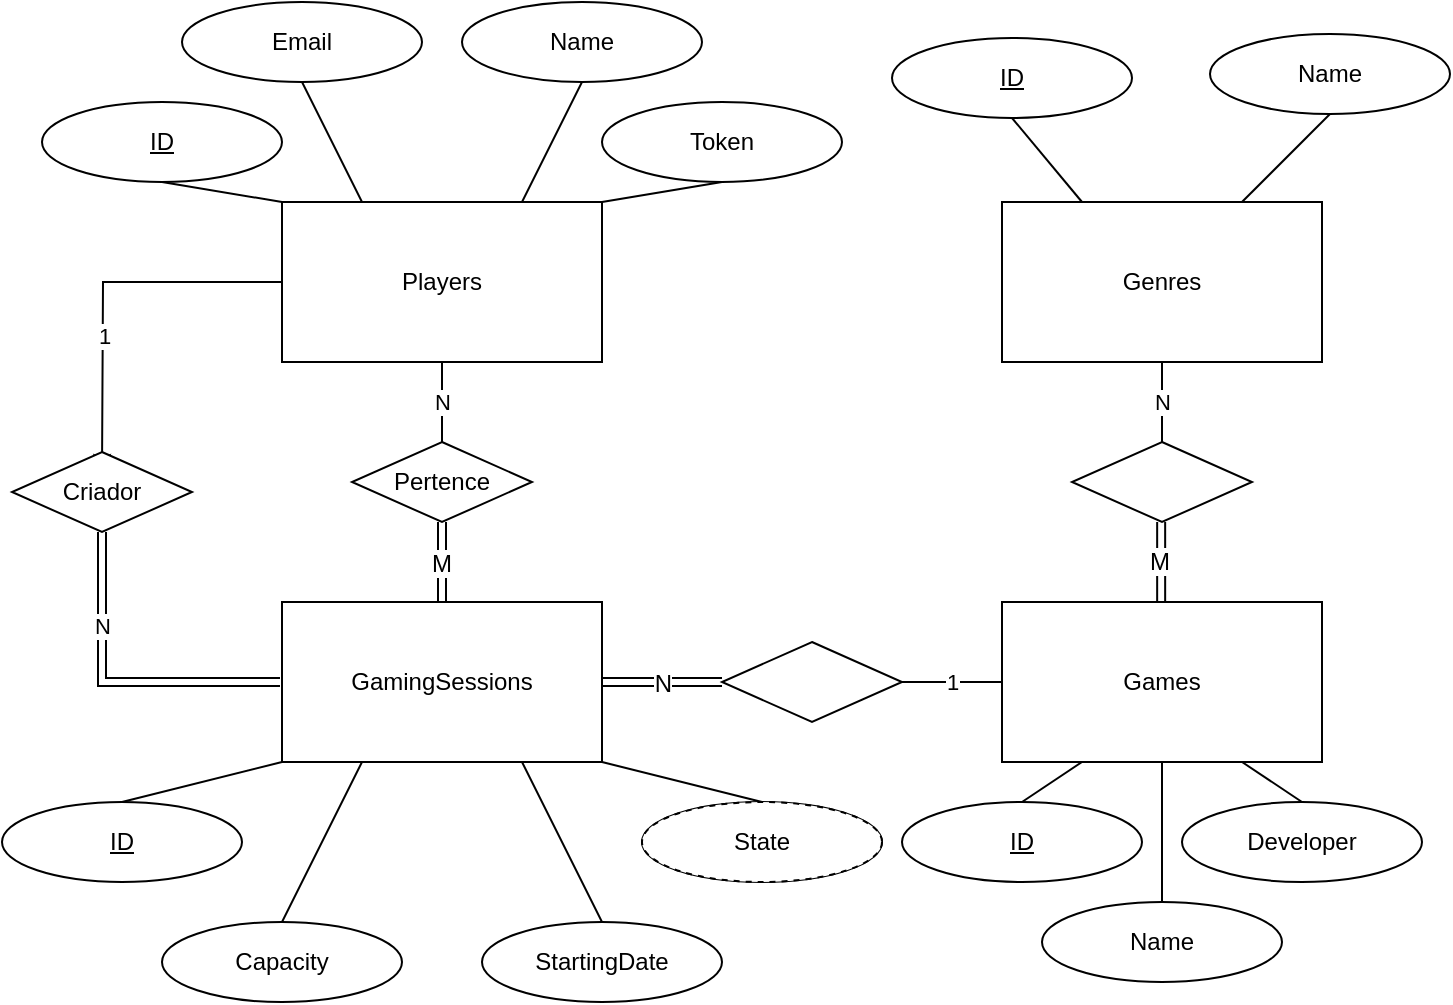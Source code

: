 <mxfile version="21.2.1" type="device">
  <diagram name="Página-1" id="z324TEOrU-183ulHGksf">
    <mxGraphModel dx="439" dy="218" grid="0" gridSize="10" guides="1" tooltips="1" connect="1" arrows="1" fold="1" page="0" pageScale="1" pageWidth="827" pageHeight="1169" math="0" shadow="0">
      <root>
        <mxCell id="0" />
        <mxCell id="1" parent="0" />
        <mxCell id="2bDBYhBrV8kZ3YrLe8wR-2" style="edgeStyle=orthogonalEdgeStyle;rounded=0;orthogonalLoop=1;jettySize=auto;html=1;" edge="1" parent="1" source="6Yoo9tXCnkD-jUMWkpFX-2">
          <mxGeometry relative="1" as="geometry">
            <mxPoint x="70" y="295" as="targetPoint" />
          </mxGeometry>
        </mxCell>
        <mxCell id="2bDBYhBrV8kZ3YrLe8wR-4" value="1" style="edgeLabel;html=1;align=center;verticalAlign=middle;resizable=0;points=[];" vertex="1" connectable="0" parent="2bDBYhBrV8kZ3YrLe8wR-2">
          <mxGeometry x="0.262" y="1" relative="1" as="geometry">
            <mxPoint x="-1" as="offset" />
          </mxGeometry>
        </mxCell>
        <mxCell id="6Yoo9tXCnkD-jUMWkpFX-2" value="Players" style="rounded=0;whiteSpace=wrap;html=1;" parent="1" vertex="1">
          <mxGeometry x="160" y="160" width="160" height="80" as="geometry" />
        </mxCell>
        <mxCell id="6Yoo9tXCnkD-jUMWkpFX-3" value="GamingSessions" style="rounded=0;whiteSpace=wrap;html=1;" parent="1" vertex="1">
          <mxGeometry x="160" y="360" width="160" height="80" as="geometry" />
        </mxCell>
        <mxCell id="6Yoo9tXCnkD-jUMWkpFX-4" value="Games" style="rounded=0;whiteSpace=wrap;html=1;" parent="1" vertex="1">
          <mxGeometry x="520" y="360" width="160" height="80" as="geometry" />
        </mxCell>
        <mxCell id="6Yoo9tXCnkD-jUMWkpFX-6" value="Genres" style="rounded=0;whiteSpace=wrap;html=1;" parent="1" vertex="1">
          <mxGeometry x="520" y="160" width="160" height="80" as="geometry" />
        </mxCell>
        <mxCell id="6Yoo9tXCnkD-jUMWkpFX-7" value="Pertence" style="rhombus;whiteSpace=wrap;html=1;" parent="1" vertex="1">
          <mxGeometry x="195" y="280" width="90" height="40" as="geometry" />
        </mxCell>
        <mxCell id="6Yoo9tXCnkD-jUMWkpFX-8" value="" style="rhombus;whiteSpace=wrap;html=1;" parent="1" vertex="1">
          <mxGeometry x="380" y="380" width="90" height="40" as="geometry" />
        </mxCell>
        <mxCell id="6Yoo9tXCnkD-jUMWkpFX-9" value="" style="rhombus;whiteSpace=wrap;html=1;" parent="1" vertex="1">
          <mxGeometry x="555" y="280" width="90" height="40" as="geometry" />
        </mxCell>
        <mxCell id="6Yoo9tXCnkD-jUMWkpFX-10" value="N" style="endArrow=none;html=1;rounded=0;exitX=0.5;exitY=0;exitDx=0;exitDy=0;entryX=0.5;entryY=1;entryDx=0;entryDy=0;" parent="1" source="6Yoo9tXCnkD-jUMWkpFX-7" target="6Yoo9tXCnkD-jUMWkpFX-2" edge="1">
          <mxGeometry width="50" height="50" relative="1" as="geometry">
            <mxPoint x="290" y="330" as="sourcePoint" />
            <mxPoint x="340" y="280" as="targetPoint" />
          </mxGeometry>
        </mxCell>
        <mxCell id="6Yoo9tXCnkD-jUMWkpFX-13" value="1" style="endArrow=none;html=1;rounded=0;exitX=1;exitY=0.5;exitDx=0;exitDy=0;entryX=0;entryY=0.5;entryDx=0;entryDy=0;" parent="1" source="6Yoo9tXCnkD-jUMWkpFX-8" target="6Yoo9tXCnkD-jUMWkpFX-4" edge="1">
          <mxGeometry width="50" height="50" relative="1" as="geometry">
            <mxPoint x="270" y="310" as="sourcePoint" />
            <mxPoint x="270" y="270" as="targetPoint" />
          </mxGeometry>
        </mxCell>
        <mxCell id="6Yoo9tXCnkD-jUMWkpFX-15" value="N" style="endArrow=none;html=1;rounded=0;exitX=0.5;exitY=0;exitDx=0;exitDy=0;entryX=0.5;entryY=1;entryDx=0;entryDy=0;" parent="1" source="6Yoo9tXCnkD-jUMWkpFX-9" target="6Yoo9tXCnkD-jUMWkpFX-6" edge="1">
          <mxGeometry width="50" height="50" relative="1" as="geometry">
            <mxPoint x="290" y="330" as="sourcePoint" />
            <mxPoint x="290" y="290" as="targetPoint" />
          </mxGeometry>
        </mxCell>
        <mxCell id="6Yoo9tXCnkD-jUMWkpFX-16" value="Email" style="ellipse;whiteSpace=wrap;html=1;" parent="1" vertex="1">
          <mxGeometry x="110" y="60" width="120" height="40" as="geometry" />
        </mxCell>
        <mxCell id="6Yoo9tXCnkD-jUMWkpFX-18" value="&lt;u&gt;ID&lt;/u&gt;" style="ellipse;whiteSpace=wrap;html=1;" parent="1" vertex="1">
          <mxGeometry x="40" y="110" width="120" height="40" as="geometry" />
        </mxCell>
        <mxCell id="6Yoo9tXCnkD-jUMWkpFX-19" value="Token" style="ellipse;whiteSpace=wrap;html=1;" parent="1" vertex="1">
          <mxGeometry x="320" y="110" width="120" height="40" as="geometry" />
        </mxCell>
        <mxCell id="6Yoo9tXCnkD-jUMWkpFX-20" value="Name" style="ellipse;whiteSpace=wrap;html=1;" parent="1" vertex="1">
          <mxGeometry x="250" y="60" width="120" height="40" as="geometry" />
        </mxCell>
        <mxCell id="6Yoo9tXCnkD-jUMWkpFX-21" value="" style="endArrow=none;html=1;rounded=0;exitX=0.5;exitY=1;exitDx=0;exitDy=0;entryX=0.75;entryY=0;entryDx=0;entryDy=0;" parent="1" source="6Yoo9tXCnkD-jUMWkpFX-20" target="6Yoo9tXCnkD-jUMWkpFX-2" edge="1">
          <mxGeometry width="50" height="50" relative="1" as="geometry">
            <mxPoint x="430" y="240" as="sourcePoint" />
            <mxPoint x="480" y="190" as="targetPoint" />
          </mxGeometry>
        </mxCell>
        <mxCell id="6Yoo9tXCnkD-jUMWkpFX-22" value="" style="endArrow=none;html=1;rounded=0;exitX=0.5;exitY=1;exitDx=0;exitDy=0;entryX=0.25;entryY=0;entryDx=0;entryDy=0;" parent="1" source="6Yoo9tXCnkD-jUMWkpFX-16" target="6Yoo9tXCnkD-jUMWkpFX-2" edge="1">
          <mxGeometry width="50" height="50" relative="1" as="geometry">
            <mxPoint x="320" y="110" as="sourcePoint" />
            <mxPoint x="250" y="170" as="targetPoint" />
          </mxGeometry>
        </mxCell>
        <mxCell id="6Yoo9tXCnkD-jUMWkpFX-23" value="" style="endArrow=none;html=1;rounded=0;exitX=0.5;exitY=1;exitDx=0;exitDy=0;entryX=1;entryY=0;entryDx=0;entryDy=0;" parent="1" source="6Yoo9tXCnkD-jUMWkpFX-19" target="6Yoo9tXCnkD-jUMWkpFX-2" edge="1">
          <mxGeometry width="50" height="50" relative="1" as="geometry">
            <mxPoint x="320" y="110" as="sourcePoint" />
            <mxPoint x="250" y="170" as="targetPoint" />
          </mxGeometry>
        </mxCell>
        <mxCell id="6Yoo9tXCnkD-jUMWkpFX-24" value="" style="endArrow=none;html=1;rounded=0;exitX=0;exitY=0;exitDx=0;exitDy=0;entryX=0.5;entryY=1;entryDx=0;entryDy=0;" parent="1" source="6Yoo9tXCnkD-jUMWkpFX-2" target="6Yoo9tXCnkD-jUMWkpFX-18" edge="1">
          <mxGeometry width="50" height="50" relative="1" as="geometry">
            <mxPoint x="330" y="120" as="sourcePoint" />
            <mxPoint x="260" y="180" as="targetPoint" />
          </mxGeometry>
        </mxCell>
        <mxCell id="6Yoo9tXCnkD-jUMWkpFX-25" value="Capacity" style="ellipse;whiteSpace=wrap;html=1;" parent="1" vertex="1">
          <mxGeometry x="100" y="520" width="120" height="40" as="geometry" />
        </mxCell>
        <mxCell id="6Yoo9tXCnkD-jUMWkpFX-26" value="StartingDate" style="ellipse;whiteSpace=wrap;html=1;" parent="1" vertex="1">
          <mxGeometry x="260" y="520" width="120" height="40" as="geometry" />
        </mxCell>
        <mxCell id="6Yoo9tXCnkD-jUMWkpFX-27" value="&lt;u&gt;ID&lt;/u&gt;" style="ellipse;whiteSpace=wrap;html=1;" parent="1" vertex="1">
          <mxGeometry x="20" y="460" width="120" height="40" as="geometry" />
        </mxCell>
        <mxCell id="6Yoo9tXCnkD-jUMWkpFX-28" value="State" style="ellipse;whiteSpace=wrap;html=1;" parent="1" vertex="1">
          <mxGeometry x="340" y="460" width="120" height="40" as="geometry" />
        </mxCell>
        <mxCell id="6Yoo9tXCnkD-jUMWkpFX-29" value="" style="endArrow=none;html=1;rounded=0;exitX=0;exitY=1;exitDx=0;exitDy=0;entryX=0.5;entryY=0;entryDx=0;entryDy=0;" parent="1" source="6Yoo9tXCnkD-jUMWkpFX-3" target="6Yoo9tXCnkD-jUMWkpFX-27" edge="1">
          <mxGeometry width="50" height="50" relative="1" as="geometry">
            <mxPoint x="170" y="170" as="sourcePoint" />
            <mxPoint x="110" y="160" as="targetPoint" />
          </mxGeometry>
        </mxCell>
        <mxCell id="6Yoo9tXCnkD-jUMWkpFX-30" value="" style="endArrow=none;html=1;rounded=0;exitX=0.25;exitY=1;exitDx=0;exitDy=0;entryX=0.5;entryY=0;entryDx=0;entryDy=0;" parent="1" source="6Yoo9tXCnkD-jUMWkpFX-3" target="6Yoo9tXCnkD-jUMWkpFX-25" edge="1">
          <mxGeometry width="50" height="50" relative="1" as="geometry">
            <mxPoint x="170" y="450" as="sourcePoint" />
            <mxPoint x="90" y="470" as="targetPoint" />
          </mxGeometry>
        </mxCell>
        <mxCell id="6Yoo9tXCnkD-jUMWkpFX-31" value="" style="endArrow=none;html=1;rounded=0;exitX=0.75;exitY=1;exitDx=0;exitDy=0;entryX=0.5;entryY=0;entryDx=0;entryDy=0;" parent="1" source="6Yoo9tXCnkD-jUMWkpFX-3" target="6Yoo9tXCnkD-jUMWkpFX-26" edge="1">
          <mxGeometry width="50" height="50" relative="1" as="geometry">
            <mxPoint x="180" y="460" as="sourcePoint" />
            <mxPoint x="100" y="480" as="targetPoint" />
          </mxGeometry>
        </mxCell>
        <mxCell id="6Yoo9tXCnkD-jUMWkpFX-32" value="" style="endArrow=none;html=1;rounded=0;exitX=0.5;exitY=0;exitDx=0;exitDy=0;entryX=1;entryY=1;entryDx=0;entryDy=0;" parent="1" source="6Yoo9tXCnkD-jUMWkpFX-28" target="6Yoo9tXCnkD-jUMWkpFX-3" edge="1">
          <mxGeometry width="50" height="50" relative="1" as="geometry">
            <mxPoint x="190" y="470" as="sourcePoint" />
            <mxPoint x="110" y="490" as="targetPoint" />
          </mxGeometry>
        </mxCell>
        <mxCell id="6Yoo9tXCnkD-jUMWkpFX-33" value="Name" style="ellipse;whiteSpace=wrap;html=1;" parent="1" vertex="1">
          <mxGeometry x="540" y="510" width="120" height="40" as="geometry" />
        </mxCell>
        <mxCell id="6Yoo9tXCnkD-jUMWkpFX-34" value="&lt;u&gt;ID&lt;/u&gt;" style="ellipse;whiteSpace=wrap;html=1;" parent="1" vertex="1">
          <mxGeometry x="470" y="460" width="120" height="40" as="geometry" />
        </mxCell>
        <mxCell id="6Yoo9tXCnkD-jUMWkpFX-35" value="Developer" style="ellipse;whiteSpace=wrap;html=1;" parent="1" vertex="1">
          <mxGeometry x="610" y="460" width="120" height="40" as="geometry" />
        </mxCell>
        <mxCell id="6Yoo9tXCnkD-jUMWkpFX-36" value="Name" style="ellipse;whiteSpace=wrap;html=1;" parent="1" vertex="1">
          <mxGeometry x="624" y="76" width="120" height="40" as="geometry" />
        </mxCell>
        <mxCell id="6Yoo9tXCnkD-jUMWkpFX-37" value="" style="endArrow=none;html=1;rounded=0;exitX=0.5;exitY=0;exitDx=0;exitDy=0;entryX=0.25;entryY=1;entryDx=0;entryDy=0;" parent="1" source="6Yoo9tXCnkD-jUMWkpFX-34" target="6Yoo9tXCnkD-jUMWkpFX-4" edge="1">
          <mxGeometry width="50" height="50" relative="1" as="geometry">
            <mxPoint x="570" y="320" as="sourcePoint" />
            <mxPoint x="620" y="270" as="targetPoint" />
          </mxGeometry>
        </mxCell>
        <mxCell id="6Yoo9tXCnkD-jUMWkpFX-38" value="" style="endArrow=none;html=1;rounded=0;exitX=0.5;exitY=0;exitDx=0;exitDy=0;entryX=0.75;entryY=1;entryDx=0;entryDy=0;" parent="1" source="6Yoo9tXCnkD-jUMWkpFX-35" target="6Yoo9tXCnkD-jUMWkpFX-4" edge="1">
          <mxGeometry width="50" height="50" relative="1" as="geometry">
            <mxPoint x="540" y="470" as="sourcePoint" />
            <mxPoint x="570" y="450" as="targetPoint" />
          </mxGeometry>
        </mxCell>
        <mxCell id="6Yoo9tXCnkD-jUMWkpFX-39" value="" style="endArrow=none;html=1;rounded=0;exitX=0.5;exitY=0;exitDx=0;exitDy=0;entryX=0.5;entryY=1;entryDx=0;entryDy=0;" parent="1" source="6Yoo9tXCnkD-jUMWkpFX-33" target="6Yoo9tXCnkD-jUMWkpFX-4" edge="1">
          <mxGeometry width="50" height="50" relative="1" as="geometry">
            <mxPoint x="550" y="480" as="sourcePoint" />
            <mxPoint x="580" y="460" as="targetPoint" />
          </mxGeometry>
        </mxCell>
        <mxCell id="6Yoo9tXCnkD-jUMWkpFX-40" value="" style="endArrow=none;html=1;rounded=0;entryX=0.5;entryY=1;entryDx=0;entryDy=0;exitX=0.75;exitY=0;exitDx=0;exitDy=0;" parent="1" source="6Yoo9tXCnkD-jUMWkpFX-6" target="6Yoo9tXCnkD-jUMWkpFX-36" edge="1">
          <mxGeometry width="50" height="50" relative="1" as="geometry">
            <mxPoint x="560" y="490" as="sourcePoint" />
            <mxPoint x="590" y="470" as="targetPoint" />
          </mxGeometry>
        </mxCell>
        <mxCell id="6Yoo9tXCnkD-jUMWkpFX-41" value="State" style="ellipse;whiteSpace=wrap;html=1;align=center;dashed=1;" parent="1" vertex="1">
          <mxGeometry x="340" y="460" width="120" height="40" as="geometry" />
        </mxCell>
        <mxCell id="6Yoo9tXCnkD-jUMWkpFX-42" value="" style="shape=link;html=1;rounded=0;exitX=0.5;exitY=1;exitDx=0;exitDy=0;" parent="1" source="6Yoo9tXCnkD-jUMWkpFX-7" edge="1">
          <mxGeometry relative="1" as="geometry">
            <mxPoint x="240" y="330" as="sourcePoint" />
            <mxPoint x="240" y="360" as="targetPoint" />
          </mxGeometry>
        </mxCell>
        <mxCell id="6Yoo9tXCnkD-jUMWkpFX-43" value="M" style="resizable=0;html=1;whiteSpace=wrap;align=right;verticalAlign=bottom;labelBackgroundColor=default;" parent="6Yoo9tXCnkD-jUMWkpFX-42" connectable="0" vertex="1">
          <mxGeometry x="1" relative="1" as="geometry">
            <mxPoint x="6" y="-11" as="offset" />
          </mxGeometry>
        </mxCell>
        <mxCell id="6Yoo9tXCnkD-jUMWkpFX-44" value="" style="shape=link;html=1;rounded=0;entryX=1;entryY=0.5;entryDx=0;entryDy=0;exitX=0;exitY=0.5;exitDx=0;exitDy=0;" parent="1" source="6Yoo9tXCnkD-jUMWkpFX-8" target="6Yoo9tXCnkD-jUMWkpFX-3" edge="1">
          <mxGeometry relative="1" as="geometry">
            <mxPoint x="240" y="390" as="sourcePoint" />
            <mxPoint x="400" y="390" as="targetPoint" />
          </mxGeometry>
        </mxCell>
        <mxCell id="6Yoo9tXCnkD-jUMWkpFX-45" value="N" style="resizable=0;html=1;whiteSpace=wrap;align=right;verticalAlign=bottom;labelBackgroundColor=default;" parent="6Yoo9tXCnkD-jUMWkpFX-44" connectable="0" vertex="1">
          <mxGeometry x="1" relative="1" as="geometry">
            <mxPoint x="36" y="9" as="offset" />
          </mxGeometry>
        </mxCell>
        <mxCell id="6Yoo9tXCnkD-jUMWkpFX-48" value="" style="shape=link;html=1;rounded=0;exitX=0.5;exitY=1;exitDx=0;exitDy=0;" parent="1" edge="1">
          <mxGeometry relative="1" as="geometry">
            <mxPoint x="599.58" y="320" as="sourcePoint" />
            <mxPoint x="599.58" y="360" as="targetPoint" />
          </mxGeometry>
        </mxCell>
        <mxCell id="6Yoo9tXCnkD-jUMWkpFX-49" value="M" style="resizable=0;html=1;whiteSpace=wrap;align=right;verticalAlign=bottom;labelBackgroundColor=default;" parent="6Yoo9tXCnkD-jUMWkpFX-48" connectable="0" vertex="1">
          <mxGeometry x="1" relative="1" as="geometry">
            <mxPoint x="6" y="-12" as="offset" />
          </mxGeometry>
        </mxCell>
        <mxCell id="pKMS26c69im4-2R3Q26V-1" value="&lt;u&gt;ID&lt;/u&gt;" style="ellipse;whiteSpace=wrap;html=1;" parent="1" vertex="1">
          <mxGeometry x="465" y="78" width="120" height="40" as="geometry" />
        </mxCell>
        <mxCell id="pKMS26c69im4-2R3Q26V-2" value="" style="endArrow=none;html=1;rounded=0;entryX=0.5;entryY=1;entryDx=0;entryDy=0;exitX=0.25;exitY=0;exitDx=0;exitDy=0;" parent="1" source="6Yoo9tXCnkD-jUMWkpFX-6" target="pKMS26c69im4-2R3Q26V-1" edge="1">
          <mxGeometry width="50" height="50" relative="1" as="geometry">
            <mxPoint x="488" y="162" as="sourcePoint" />
            <mxPoint x="445" y="472" as="targetPoint" />
          </mxGeometry>
        </mxCell>
        <mxCell id="2bDBYhBrV8kZ3YrLe8wR-1" value="Criador" style="rhombus;whiteSpace=wrap;html=1;" vertex="1" parent="1">
          <mxGeometry x="25" y="285" width="90" height="40" as="geometry" />
        </mxCell>
        <mxCell id="2bDBYhBrV8kZ3YrLe8wR-10" value="" style="shape=link;html=1;rounded=0;entryX=0.5;entryY=1;entryDx=0;entryDy=0;" edge="1" parent="1">
          <mxGeometry relative="1" as="geometry">
            <mxPoint x="159" y="400" as="sourcePoint" />
            <mxPoint x="70" y="325" as="targetPoint" />
            <Array as="points">
              <mxPoint x="70" y="400" />
            </Array>
          </mxGeometry>
        </mxCell>
        <mxCell id="2bDBYhBrV8kZ3YrLe8wR-12" value="N" style="edgeLabel;html=1;align=center;verticalAlign=middle;resizable=0;points=[];" vertex="1" connectable="0" parent="2bDBYhBrV8kZ3YrLe8wR-10">
          <mxGeometry x="0.427" y="-1" relative="1" as="geometry">
            <mxPoint x="-1" as="offset" />
          </mxGeometry>
        </mxCell>
      </root>
    </mxGraphModel>
  </diagram>
</mxfile>
